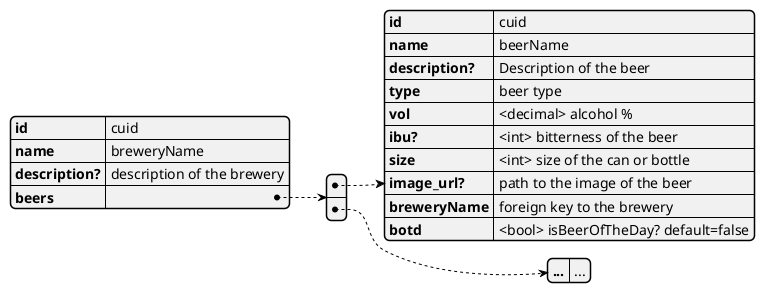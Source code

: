 @startjson brewery
{
    "id": "cuid",
    "name": "breweryName",
    "description?": "description of the brewery",
    "beers": [
        {
            "id": "cuid",
            "name": "beerName",
            "description?": "Description of the beer",
            "type": "beer type",
            "vol": "<decimal> alcohol %",
            "ibu?": "<int> bitterness of the beer",
            "size": "<int> size of the can or bottle",
            "image_url?": "path to the image of the beer",
            "breweryName": "foreign key to the brewery",
            "botd": "<bool> isBeerOfTheDay? default=false"
        },
        {"...": "..."}
    ]
}
@enduml

@startjson distillery
{
    "id": "cuid",
    "name": "distilleryName",
    "description?": "description of the distillery",
    "spirits": [
        {
            "id": "cuid",
            "name": "spiritName",
            "description?": "Description of the spirit",
            "type": "spirit type",
            "vol": "<decimal> alcohol %",
            "size": "<int> size of the bottle",
            "image_url?": "path to the image of the spirit",
            "distilleryName": "foreign key to the distillery"
        },
        {"...": "..."}
    ]
}
@enduml